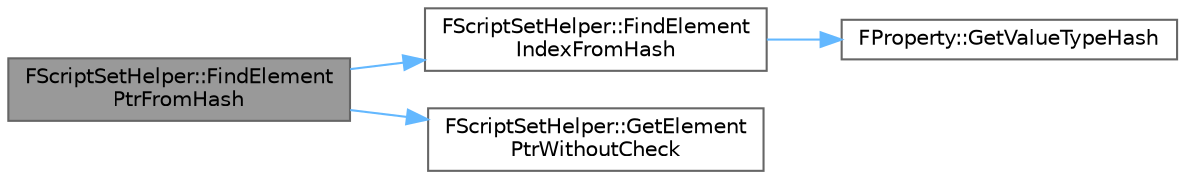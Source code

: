 digraph "FScriptSetHelper::FindElementPtrFromHash"
{
 // INTERACTIVE_SVG=YES
 // LATEX_PDF_SIZE
  bgcolor="transparent";
  edge [fontname=Helvetica,fontsize=10,labelfontname=Helvetica,labelfontsize=10];
  node [fontname=Helvetica,fontsize=10,shape=box,height=0.2,width=0.4];
  rankdir="LR";
  Node1 [id="Node000001",label="FScriptSetHelper::FindElement\lPtrFromHash",height=0.2,width=0.4,color="gray40", fillcolor="grey60", style="filled", fontcolor="black",tooltip="Finds element pointer from hash, rather than linearly searching."];
  Node1 -> Node2 [id="edge1_Node000001_Node000002",color="steelblue1",style="solid",tooltip=" "];
  Node2 [id="Node000002",label="FScriptSetHelper::FindElement\lIndexFromHash",height=0.2,width=0.4,color="grey40", fillcolor="white", style="filled",URL="$df/d52/classFScriptSetHelper.html#a542bfb0ad23b8ed5130160d04afdc636",tooltip="Finds element index from hash, rather than linearly searching."];
  Node2 -> Node3 [id="edge2_Node000002_Node000003",color="steelblue1",style="solid",tooltip=" "];
  Node3 [id="Node000003",label="FProperty::GetValueTypeHash",height=0.2,width=0.4,color="grey40", fillcolor="white", style="filled",URL="$d9/dbc/classFProperty.html#a7bbf36614e2c45476eb6e48121a284ee",tooltip="Returns the hash value for an element of this property."];
  Node1 -> Node4 [id="edge3_Node000001_Node000004",color="steelblue1",style="solid",tooltip=" "];
  Node4 [id="Node000004",label="FScriptSetHelper::GetElement\lPtrWithoutCheck",height=0.2,width=0.4,color="grey40", fillcolor="white", style="filled",URL="$df/d52/classFScriptSetHelper.html#aae117862d3ea71d648b99f81c710a004",tooltip="Returns a uint8 pointer to the element in the array without checking the index."];
}
